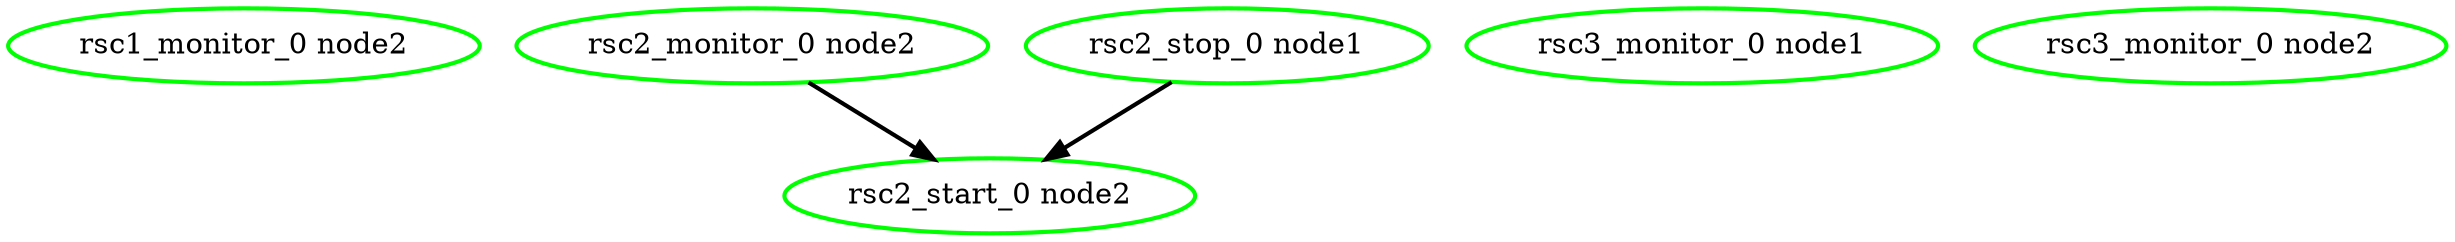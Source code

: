  digraph "g" {
"rsc1_monitor_0 node2" [ style=bold color="green" fontcolor="black" ]
"rsc2_monitor_0 node2" -> "rsc2_start_0 node2" [ style = bold]
"rsc2_monitor_0 node2" [ style=bold color="green" fontcolor="black" ]
"rsc2_start_0 node2" [ style=bold color="green" fontcolor="black" ]
"rsc2_stop_0 node1" -> "rsc2_start_0 node2" [ style = bold]
"rsc2_stop_0 node1" [ style=bold color="green" fontcolor="black" ]
"rsc3_monitor_0 node1" [ style=bold color="green" fontcolor="black" ]
"rsc3_monitor_0 node2" [ style=bold color="green" fontcolor="black" ]
}
